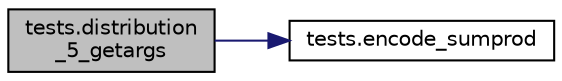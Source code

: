 digraph "tests.distribution_5_getargs"
{
  edge [fontname="Helvetica",fontsize="10",labelfontname="Helvetica",labelfontsize="10"];
  node [fontname="Helvetica",fontsize="10",shape=record];
  rankdir="LR";
  Node1 [label="tests.distribution\l_5_getargs",height=0.2,width=0.4,color="black", fillcolor="grey75", style="filled", fontcolor="black"];
  Node1 -> Node2 [color="midnightblue",fontsize="10",style="solid",fontname="Helvetica"];
  Node2 [label="tests.encode_sumprod",height=0.2,width=0.4,color="black", fillcolor="white", style="filled",URL="$namespacetests.html#aefa63b8f00176fe145d0541e25e22c51"];
}
